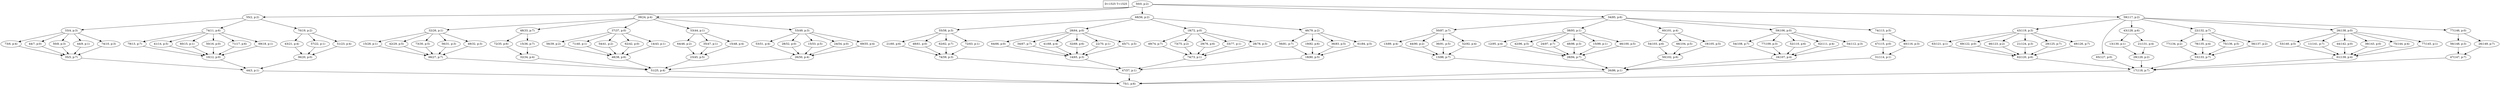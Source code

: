 digraph Task {
i [shape=box, label="D=1525 T=1525"]; 
0 [label="50(0, p:2)"];
1 [label="75(1, p:6)"];
2 [label="55(2, p:2)"];
3 [label="44(3, p:1)"];
4 [label="33(4, p:3)"];
5 [label="35(5, p:7)"];
6 [label="73(6, p:4)"];
7 [label="44(7, p:0)"];
8 [label="50(8, p:3)"];
9 [label="44(9, p:1)"];
10 [label="74(10, p:3)"];
11 [label="74(11, p:6)"];
12 [label="10(12, p:0)"];
13 [label="79(13, p:7)"];
14 [label="41(14, p:5)"];
15 [label="60(15, p:1)"];
16 [label="50(16, p:0)"];
17 [label="71(17, p:6)"];
18 [label="69(18, p:1)"];
19 [label="70(19, p:2)"];
20 [label="36(20, p:0)"];
21 [label="43(21, p:4)"];
22 [label="57(22, p:1)"];
23 [label="51(23, p:4)"];
24 [label="39(24, p:4)"];
25 [label="51(25, p:4)"];
26 [label="32(26, p:1)"];
27 [label="66(27, p:7)"];
28 [label="15(28, p:1)"];
29 [label="42(29, p:5)"];
30 [label="73(30, p:5)"];
31 [label="56(31, p:3)"];
32 [label="49(32, p:3)"];
33 [label="48(33, p:7)"];
34 [label="32(34, p:4)"];
35 [label="72(35, p:6)"];
36 [label="15(36, p:7)"];
37 [label="37(37, p:0)"];
38 [label="48(38, p:6)"];
39 [label="56(39, p:2)"];
40 [label="71(40, p:1)"];
41 [label="54(41, p:2)"];
42 [label="62(42, p:0)"];
43 [label="14(43, p:1)"];
44 [label="53(44, p:1)"];
45 [label="23(45, p:5)"];
46 [label="64(46, p:2)"];
47 [label="35(47, p:1)"];
48 [label="15(48, p:4)"];
49 [label="53(49, p:3)"];
50 [label="26(50, p:4)"];
51 [label="53(51, p:4)"];
52 [label="28(52, p:0)"];
53 [label="15(53, p:5)"];
54 [label="24(54, p:0)"];
55 [label="69(55, p:4)"];
56 [label="68(56, p:2)"];
57 [label="47(57, p:1)"];
58 [label="55(58, p:3)"];
59 [label="74(59, p:3)"];
60 [label="21(60, p:6)"];
61 [label="48(61, p:0)"];
62 [label="62(62, p:7)"];
63 [label="72(63, p:1)"];
64 [label="28(64, p:0)"];
65 [label="14(65, p:3)"];
66 [label="64(66, p:0)"];
67 [label="34(67, p:7)"];
68 [label="41(68, p:4)"];
69 [label="32(69, p:6)"];
70 [label="22(70, p:1)"];
71 [label="45(71, p:5)"];
72 [label="18(72, p:0)"];
73 [label="74(73, p:1)"];
74 [label="49(74, p:7)"];
75 [label="73(75, p:2)"];
76 [label="29(76, p:6)"];
77 [label="33(77, p:1)"];
78 [label="28(78, p:3)"];
79 [label="46(79, p:2)"];
80 [label="18(80, p:5)"];
81 [label="56(81, p:7)"];
82 [label="19(82, p:6)"];
83 [label="36(83, p:5)"];
84 [label="61(84, p:5)"];
85 [label="34(85, p:6)"];
86 [label="26(86, p:1)"];
87 [label="50(87, p:7)"];
88 [label="13(88, p:7)"];
89 [label="13(89, p:4)"];
90 [label="44(90, p:2)"];
91 [label="36(91, p:5)"];
92 [label="52(92, p:4)"];
93 [label="38(93, p:1)"];
94 [label="28(94, p:7)"];
95 [label="12(95, p:4)"];
96 [label="42(96, p:5)"];
97 [label="24(97, p:7)"];
98 [label="48(98, p:3)"];
99 [label="15(99, p:1)"];
100 [label="46(100, p:5)"];
101 [label="60(101, p:4)"];
102 [label="50(102, p:6)"];
103 [label="54(103, p:6)"];
104 [label="66(104, p:5)"];
105 [label="19(105, p:5)"];
106 [label="59(106, p:0)"];
107 [label="16(107, p:4)"];
108 [label="54(108, p:7)"];
109 [label="77(109, p:3)"];
110 [label="52(110, p:6)"];
111 [label="62(111, p:4)"];
112 [label="54(112, p:3)"];
113 [label="74(113, p:5)"];
114 [label="31(114, p:1)"];
115 [label="47(115, p:0)"];
116 [label="40(116, p:3)"];
117 [label="59(117, p:2)"];
118 [label="17(118, p:7)"];
119 [label="43(119, p:3)"];
120 [label="62(120, p:6)"];
121 [label="63(121, p:1)"];
122 [label="69(122, p:0)"];
123 [label="46(123, p:2)"];
124 [label="21(124, p:3)"];
125 [label="29(125, p:7)"];
126 [label="49(126, p:7)"];
127 [label="65(127, p:0)"];
128 [label="43(128, p:6)"];
129 [label="29(129, p:2)"];
130 [label="13(130, p:1)"];
131 [label="21(131, p:4)"];
132 [label="22(132, p:7)"];
133 [label="53(133, p:7)"];
134 [label="77(134, p:2)"];
135 [label="78(135, p:4)"];
136 [label="75(136, p:5)"];
137 [label="56(137, p:2)"];
138 [label="26(138, p:0)"];
139 [label="61(139, p:4)"];
140 [label="53(140, p:5)"];
141 [label="11(141, p:7)"];
142 [label="44(142, p:0)"];
143 [label="39(143, p:0)"];
144 [label="75(144, p:4)"];
145 [label="77(145, p:1)"];
146 [label="77(146, p:0)"];
147 [label="47(147, p:7)"];
148 [label="56(148, p:3)"];
149 [label="26(149, p:7)"];
0 -> 2;
0 -> 24;
0 -> 56;
0 -> 85;
0 -> 117;
2 -> 4;
2 -> 11;
2 -> 19;
3 -> 1;
4 -> 6;
4 -> 7;
4 -> 8;
4 -> 9;
4 -> 10;
5 -> 3;
6 -> 5;
7 -> 5;
8 -> 5;
9 -> 5;
10 -> 5;
11 -> 13;
11 -> 14;
11 -> 15;
11 -> 16;
11 -> 17;
11 -> 18;
12 -> 3;
13 -> 12;
14 -> 12;
15 -> 12;
16 -> 12;
17 -> 12;
18 -> 12;
19 -> 21;
19 -> 22;
19 -> 23;
20 -> 3;
21 -> 20;
22 -> 20;
23 -> 20;
24 -> 26;
24 -> 33;
24 -> 37;
24 -> 44;
24 -> 49;
25 -> 1;
26 -> 28;
26 -> 29;
26 -> 30;
26 -> 31;
26 -> 32;
27 -> 25;
28 -> 27;
29 -> 27;
30 -> 27;
31 -> 27;
32 -> 27;
33 -> 35;
33 -> 36;
34 -> 25;
35 -> 34;
36 -> 34;
37 -> 39;
37 -> 40;
37 -> 41;
37 -> 42;
37 -> 43;
38 -> 25;
39 -> 38;
40 -> 38;
41 -> 38;
42 -> 38;
43 -> 38;
44 -> 46;
44 -> 47;
44 -> 48;
45 -> 25;
46 -> 45;
47 -> 45;
48 -> 45;
49 -> 51;
49 -> 52;
49 -> 53;
49 -> 54;
49 -> 55;
50 -> 25;
51 -> 50;
52 -> 50;
53 -> 50;
54 -> 50;
55 -> 50;
56 -> 58;
56 -> 64;
56 -> 72;
56 -> 79;
57 -> 1;
58 -> 60;
58 -> 61;
58 -> 62;
58 -> 63;
59 -> 57;
60 -> 59;
61 -> 59;
62 -> 59;
63 -> 59;
64 -> 66;
64 -> 67;
64 -> 68;
64 -> 69;
64 -> 70;
64 -> 71;
65 -> 57;
66 -> 65;
67 -> 65;
68 -> 65;
69 -> 65;
70 -> 65;
71 -> 65;
72 -> 74;
72 -> 75;
72 -> 76;
72 -> 77;
72 -> 78;
73 -> 57;
74 -> 73;
75 -> 73;
76 -> 73;
77 -> 73;
78 -> 73;
79 -> 81;
79 -> 82;
79 -> 83;
79 -> 84;
80 -> 57;
81 -> 80;
82 -> 80;
83 -> 80;
84 -> 80;
85 -> 87;
85 -> 93;
85 -> 101;
85 -> 106;
85 -> 113;
86 -> 1;
87 -> 89;
87 -> 90;
87 -> 91;
87 -> 92;
88 -> 86;
89 -> 88;
90 -> 88;
91 -> 88;
92 -> 88;
93 -> 95;
93 -> 96;
93 -> 97;
93 -> 98;
93 -> 99;
93 -> 100;
94 -> 86;
95 -> 94;
96 -> 94;
97 -> 94;
98 -> 94;
99 -> 94;
100 -> 94;
101 -> 103;
101 -> 104;
101 -> 105;
102 -> 86;
103 -> 102;
104 -> 102;
105 -> 102;
106 -> 108;
106 -> 109;
106 -> 110;
106 -> 111;
106 -> 112;
107 -> 86;
108 -> 107;
109 -> 107;
110 -> 107;
111 -> 107;
112 -> 107;
113 -> 115;
113 -> 116;
114 -> 86;
115 -> 114;
116 -> 114;
117 -> 119;
117 -> 127;
117 -> 128;
117 -> 132;
117 -> 138;
117 -> 146;
118 -> 1;
119 -> 121;
119 -> 122;
119 -> 123;
119 -> 124;
119 -> 125;
119 -> 126;
120 -> 118;
121 -> 120;
122 -> 120;
123 -> 120;
124 -> 120;
125 -> 120;
126 -> 120;
127 -> 118;
128 -> 130;
128 -> 131;
129 -> 118;
130 -> 129;
131 -> 129;
132 -> 134;
132 -> 135;
132 -> 136;
132 -> 137;
133 -> 118;
134 -> 133;
135 -> 133;
136 -> 133;
137 -> 133;
138 -> 140;
138 -> 141;
138 -> 142;
138 -> 143;
138 -> 144;
138 -> 145;
139 -> 118;
140 -> 139;
141 -> 139;
142 -> 139;
143 -> 139;
144 -> 139;
145 -> 139;
146 -> 148;
146 -> 149;
147 -> 118;
148 -> 147;
149 -> 147;
}